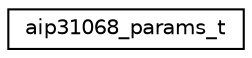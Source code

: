 digraph "Graphical Class Hierarchy"
{
 // LATEX_PDF_SIZE
  edge [fontname="Helvetica",fontsize="10",labelfontname="Helvetica",labelfontsize="10"];
  node [fontname="Helvetica",fontsize="10",shape=record];
  rankdir="LR";
  Node0 [label="aip31068_params_t",height=0.2,width=0.4,color="black", fillcolor="white", style="filled",URL="$structaip31068__params__t.html",tooltip="AIP31068 device initialization parameters."];
}
